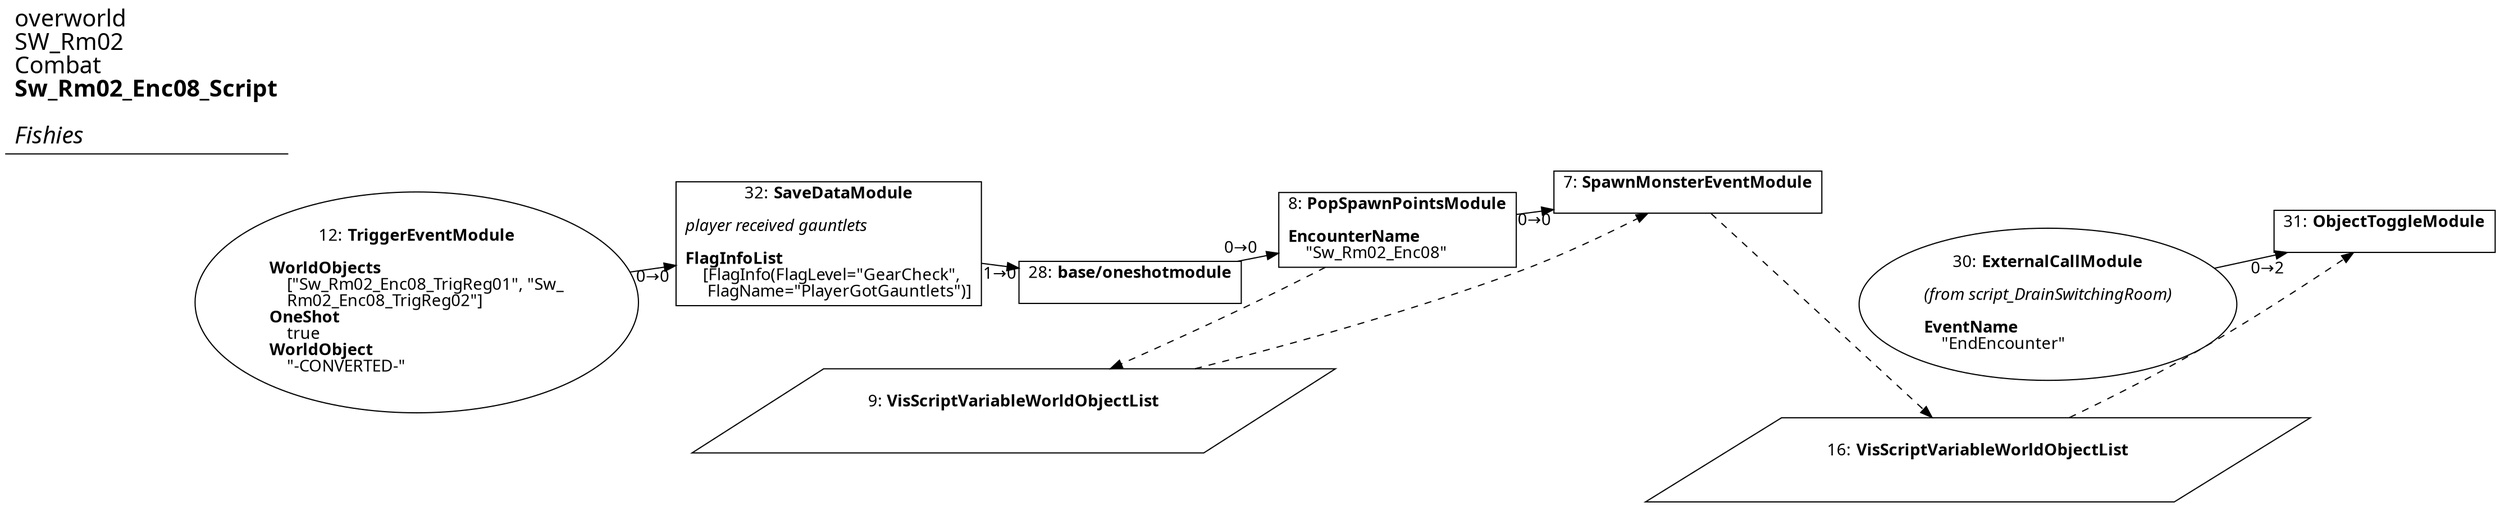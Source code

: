 digraph {
    layout = fdp;
    overlap = prism;
    sep = "+16";
    splines = spline;

    node [ shape = box ];

    graph [ fontname = "Segoe UI" ];
    node [ fontname = "Segoe UI" ];
    edge [ fontname = "Segoe UI" ];

    7 [ label = <7: <b>SpawnMonsterEventModule</b><br/><br/>> ];
    7 [ pos = "1.044,-0.142!" ];
    9 -> 7 [ style = dashed ];
    7 -> 16 [ style = dashed ];

    8 [ label = <8: <b>PopSpawnPointsModule</b><br/><br/><b>EncounterName</b><br align="left"/>    &quot;Sw_Rm02_Enc08&quot;<br align="left"/>> ];
    8 [ pos = "0.81100005,-0.142!" ];
    8 -> 7 [ label = "0→0" ];
    8 -> 9 [ style = dashed ];

    9 [ label = <9: <b>VisScriptVariableWorldObjectList</b><br/><br/>> ];
    9 [ shape = parallelogram ]
    9 [ pos = "0.83300006,-0.27!" ];

    12 [ label = <12: <b>TriggerEventModule</b><br/><br/><b>WorldObjects</b><br align="left"/>    [&quot;Sw_Rm02_Enc08_TrigReg01&quot;, &quot;Sw_<br align="left"/>    Rm02_Enc08_TrigReg02&quot;]<br align="left"/><b>OneShot</b><br align="left"/>    true<br align="left"/><b>WorldObject</b><br align="left"/>    &quot;-CONVERTED-&quot;<br align="left"/>> ];
    12 [ shape = oval ]
    12 [ pos = "0.14600001,-0.119!" ];
    12 -> 32 [ label = "0→0" ];

    16 [ label = <16: <b>VisScriptVariableWorldObjectList</b><br/><br/>> ];
    16 [ shape = parallelogram ]
    16 [ pos = "1.343,-0.30800003!" ];

    28 [ label = <28: <b>base/oneshotmodule</b><br/><br/>> ];
    28 [ pos = "0.625,-0.142!" ];
    28 -> 8 [ label = "0→0" ];

    30 [ label = <30: <b>ExternalCallModule</b><br/><br/><i>(from script_DrainSwitchingRoom)<br align="left"/></i><br align="left"/><b>EventName</b><br align="left"/>    &quot;EndEncounter&quot;<br align="left"/>> ];
    30 [ shape = oval ]
    30 [ pos = "1.3390001,-0.21100001!" ];
    30 -> 31 [ label = "0→2" ];

    31 [ label = <31: <b>ObjectToggleModule</b><br/><br/>> ];
    31 [ pos = "1.5830001,-0.165!" ];
    16 -> 31 [ style = dashed ];

    32 [ label = <32: <b>SaveDataModule</b><br/><br/><i>player received gauntlets<br align="left"/></i><br align="left"/><b>FlagInfoList</b><br align="left"/>    [FlagInfo(FlagLevel=&quot;GearCheck&quot;,<br align="left"/>     FlagName=&quot;PlayerGotGauntlets&quot;)]<br align="left"/>> ];
    32 [ pos = "0.40600002,-0.119!" ];
    32 -> 28 [ label = "1→0" ];

    title [ pos = "0.14500001,-0.11800001!" ];
    title [ shape = underline ];
    title [ label = <<font point-size="20">overworld<br align="left"/>SW_Rm02<br align="left"/>Combat<br align="left"/><b>Sw_Rm02_Enc08_Script</b><br align="left"/><br/><i>Fishies</i><br align="left"/></font>> ];
}
